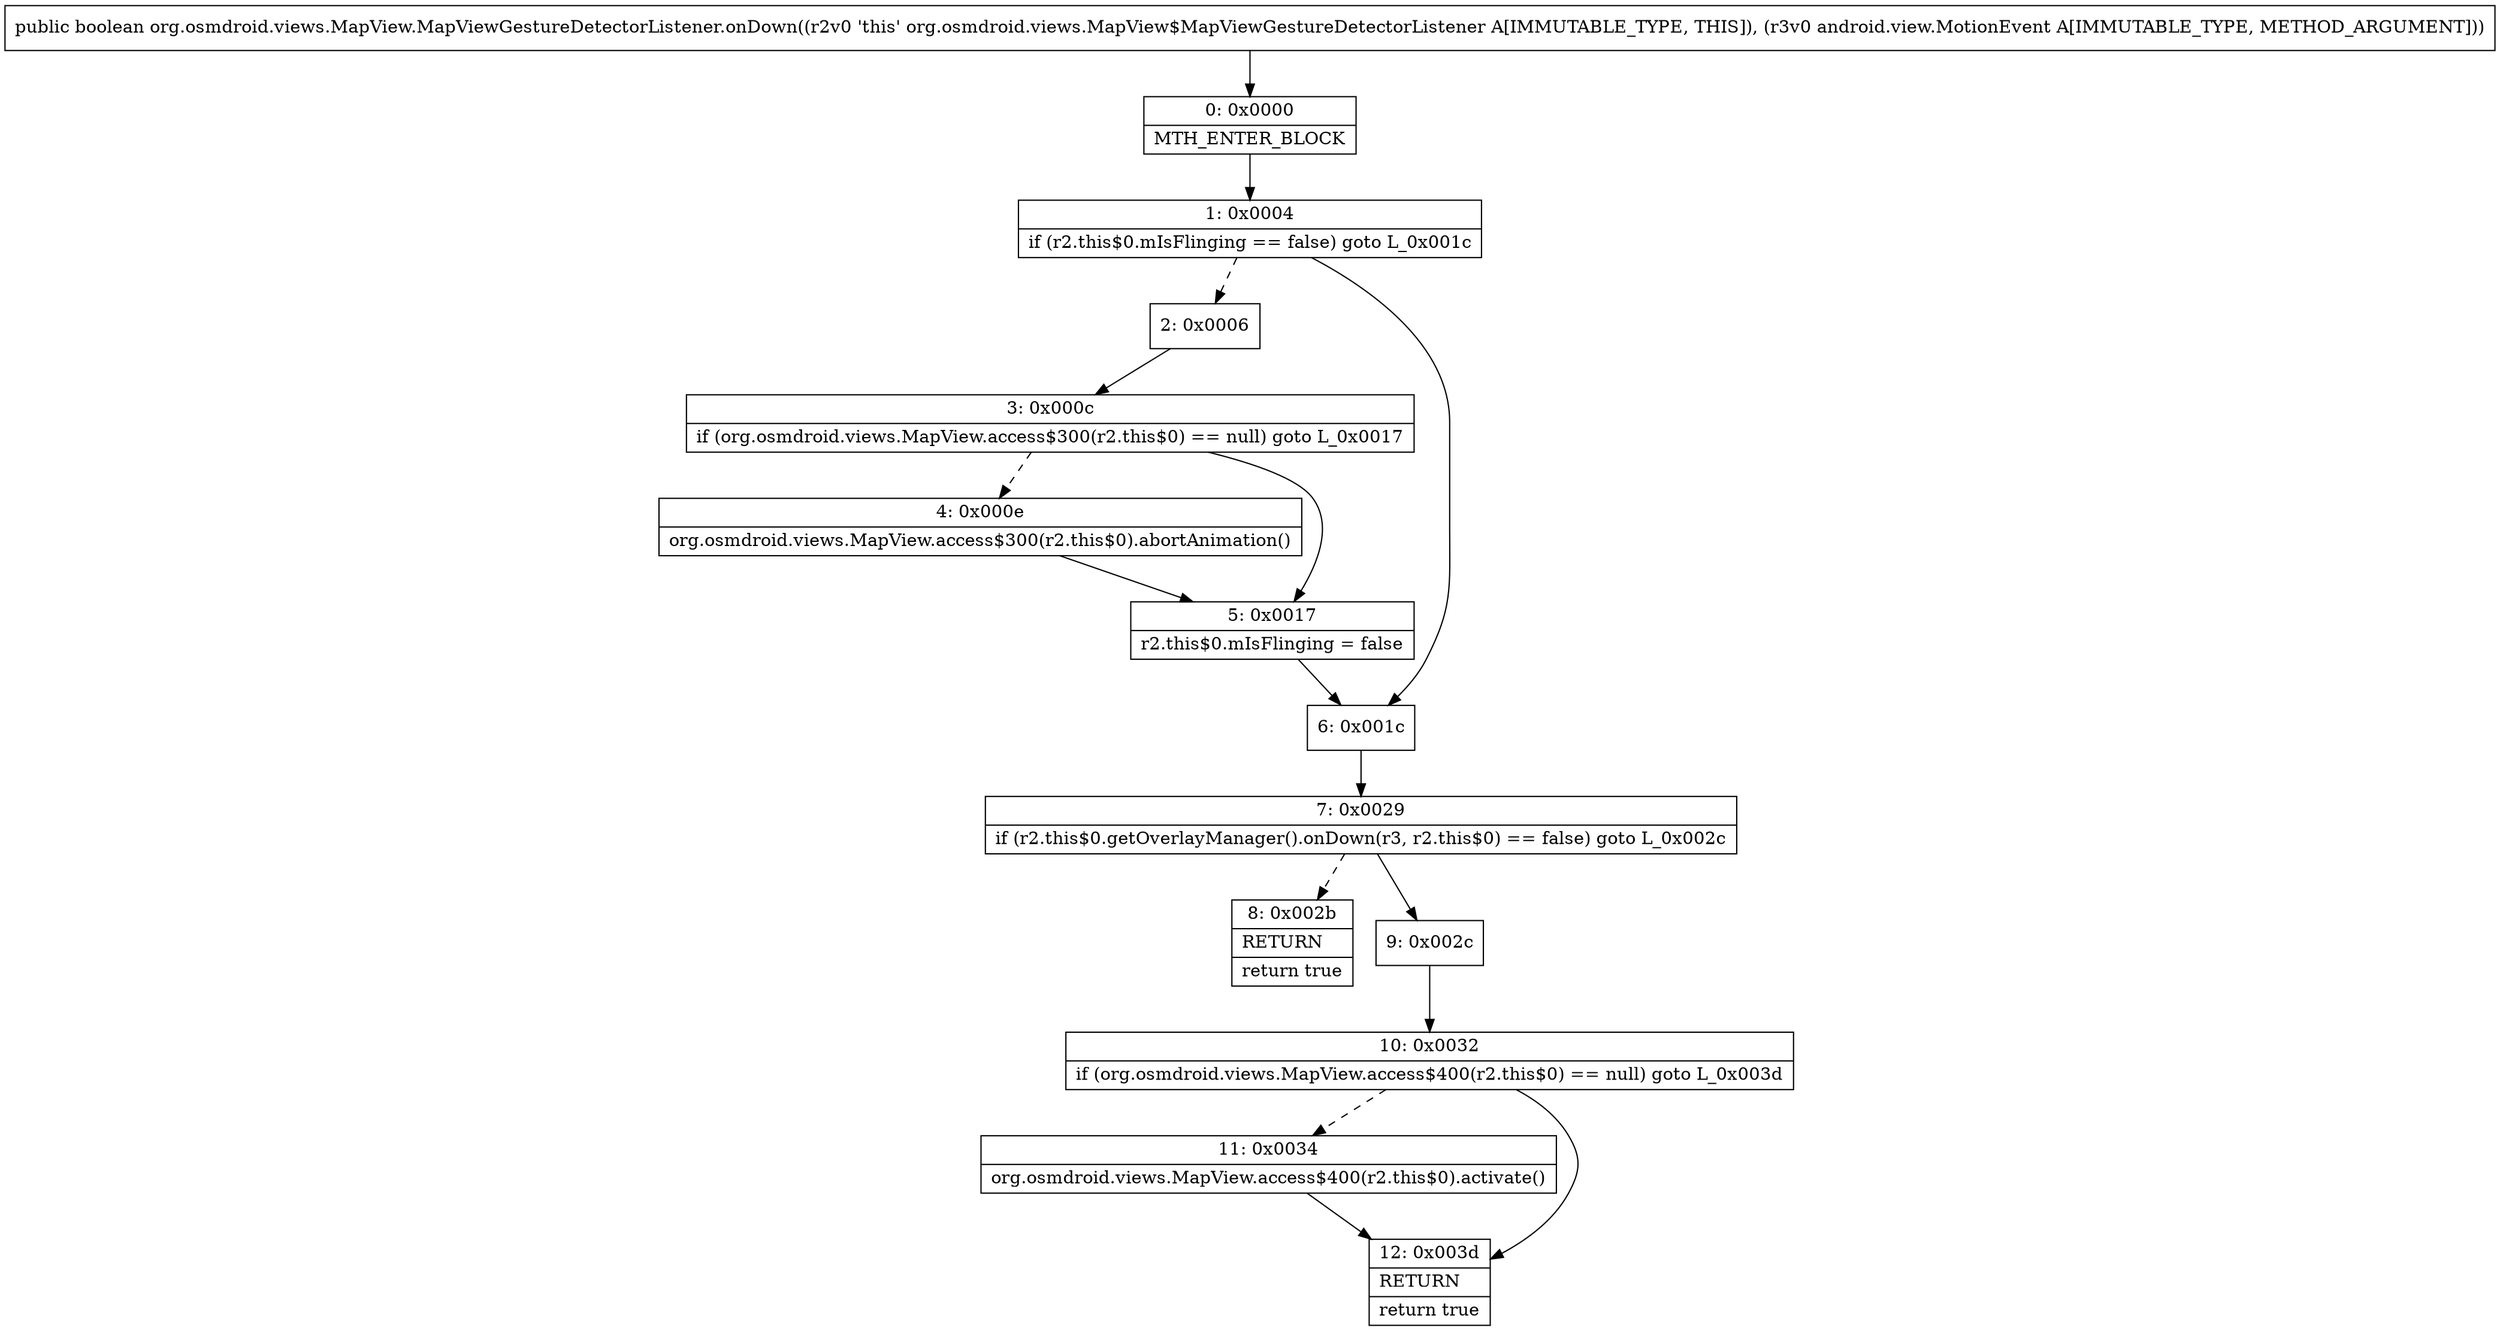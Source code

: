 digraph "CFG fororg.osmdroid.views.MapView.MapViewGestureDetectorListener.onDown(Landroid\/view\/MotionEvent;)Z" {
Node_0 [shape=record,label="{0\:\ 0x0000|MTH_ENTER_BLOCK\l}"];
Node_1 [shape=record,label="{1\:\ 0x0004|if (r2.this$0.mIsFlinging == false) goto L_0x001c\l}"];
Node_2 [shape=record,label="{2\:\ 0x0006}"];
Node_3 [shape=record,label="{3\:\ 0x000c|if (org.osmdroid.views.MapView.access$300(r2.this$0) == null) goto L_0x0017\l}"];
Node_4 [shape=record,label="{4\:\ 0x000e|org.osmdroid.views.MapView.access$300(r2.this$0).abortAnimation()\l}"];
Node_5 [shape=record,label="{5\:\ 0x0017|r2.this$0.mIsFlinging = false\l}"];
Node_6 [shape=record,label="{6\:\ 0x001c}"];
Node_7 [shape=record,label="{7\:\ 0x0029|if (r2.this$0.getOverlayManager().onDown(r3, r2.this$0) == false) goto L_0x002c\l}"];
Node_8 [shape=record,label="{8\:\ 0x002b|RETURN\l|return true\l}"];
Node_9 [shape=record,label="{9\:\ 0x002c}"];
Node_10 [shape=record,label="{10\:\ 0x0032|if (org.osmdroid.views.MapView.access$400(r2.this$0) == null) goto L_0x003d\l}"];
Node_11 [shape=record,label="{11\:\ 0x0034|org.osmdroid.views.MapView.access$400(r2.this$0).activate()\l}"];
Node_12 [shape=record,label="{12\:\ 0x003d|RETURN\l|return true\l}"];
MethodNode[shape=record,label="{public boolean org.osmdroid.views.MapView.MapViewGestureDetectorListener.onDown((r2v0 'this' org.osmdroid.views.MapView$MapViewGestureDetectorListener A[IMMUTABLE_TYPE, THIS]), (r3v0 android.view.MotionEvent A[IMMUTABLE_TYPE, METHOD_ARGUMENT])) }"];
MethodNode -> Node_0;
Node_0 -> Node_1;
Node_1 -> Node_2[style=dashed];
Node_1 -> Node_6;
Node_2 -> Node_3;
Node_3 -> Node_4[style=dashed];
Node_3 -> Node_5;
Node_4 -> Node_5;
Node_5 -> Node_6;
Node_6 -> Node_7;
Node_7 -> Node_8[style=dashed];
Node_7 -> Node_9;
Node_9 -> Node_10;
Node_10 -> Node_11[style=dashed];
Node_10 -> Node_12;
Node_11 -> Node_12;
}

